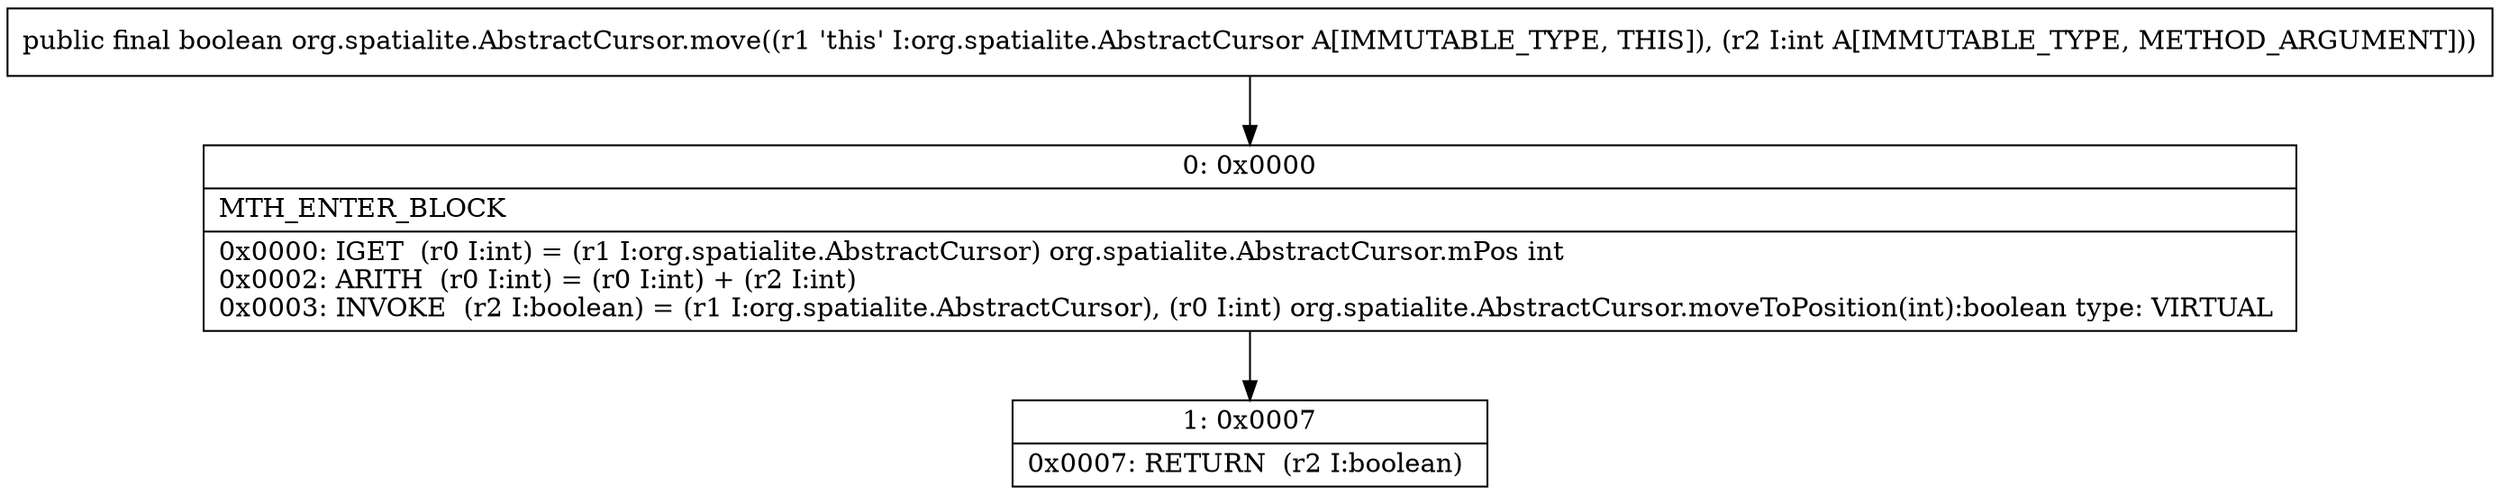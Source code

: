 digraph "CFG fororg.spatialite.AbstractCursor.move(I)Z" {
Node_0 [shape=record,label="{0\:\ 0x0000|MTH_ENTER_BLOCK\l|0x0000: IGET  (r0 I:int) = (r1 I:org.spatialite.AbstractCursor) org.spatialite.AbstractCursor.mPos int \l0x0002: ARITH  (r0 I:int) = (r0 I:int) + (r2 I:int) \l0x0003: INVOKE  (r2 I:boolean) = (r1 I:org.spatialite.AbstractCursor), (r0 I:int) org.spatialite.AbstractCursor.moveToPosition(int):boolean type: VIRTUAL \l}"];
Node_1 [shape=record,label="{1\:\ 0x0007|0x0007: RETURN  (r2 I:boolean) \l}"];
MethodNode[shape=record,label="{public final boolean org.spatialite.AbstractCursor.move((r1 'this' I:org.spatialite.AbstractCursor A[IMMUTABLE_TYPE, THIS]), (r2 I:int A[IMMUTABLE_TYPE, METHOD_ARGUMENT])) }"];
MethodNode -> Node_0;
Node_0 -> Node_1;
}

